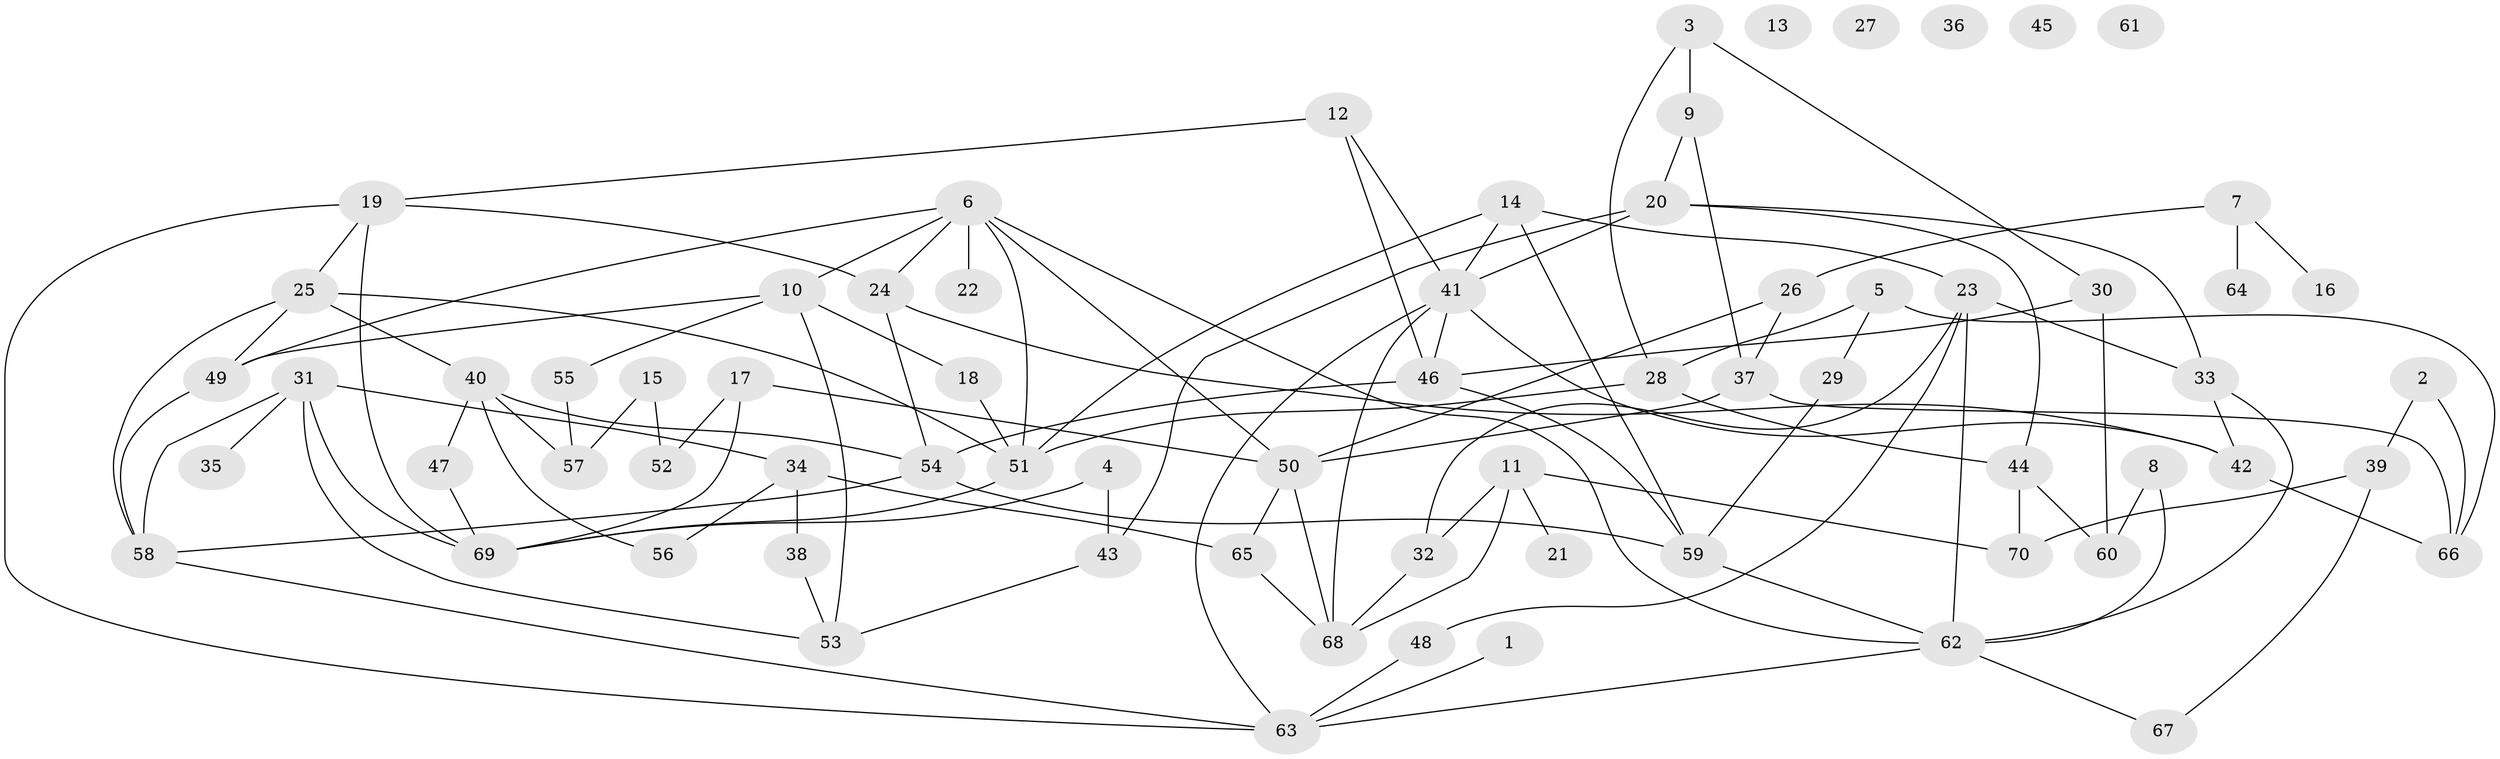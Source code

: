 // coarse degree distribution, {1: 0.08163265306122448, 2: 0.14285714285714285, 5: 0.14285714285714285, 3: 0.20408163265306123, 11: 0.02040816326530612, 0: 0.10204081632653061, 8: 0.04081632653061224, 6: 0.08163265306122448, 4: 0.12244897959183673, 7: 0.04081632653061224, 10: 0.02040816326530612}
// Generated by graph-tools (version 1.1) at 2025/41/03/06/25 10:41:21]
// undirected, 70 vertices, 115 edges
graph export_dot {
graph [start="1"]
  node [color=gray90,style=filled];
  1;
  2;
  3;
  4;
  5;
  6;
  7;
  8;
  9;
  10;
  11;
  12;
  13;
  14;
  15;
  16;
  17;
  18;
  19;
  20;
  21;
  22;
  23;
  24;
  25;
  26;
  27;
  28;
  29;
  30;
  31;
  32;
  33;
  34;
  35;
  36;
  37;
  38;
  39;
  40;
  41;
  42;
  43;
  44;
  45;
  46;
  47;
  48;
  49;
  50;
  51;
  52;
  53;
  54;
  55;
  56;
  57;
  58;
  59;
  60;
  61;
  62;
  63;
  64;
  65;
  66;
  67;
  68;
  69;
  70;
  1 -- 63;
  2 -- 39;
  2 -- 66;
  3 -- 9;
  3 -- 28;
  3 -- 30;
  4 -- 43;
  4 -- 69;
  5 -- 28;
  5 -- 29;
  5 -- 66;
  6 -- 10;
  6 -- 22;
  6 -- 24;
  6 -- 49;
  6 -- 50;
  6 -- 51;
  6 -- 62;
  7 -- 16;
  7 -- 26;
  7 -- 64;
  8 -- 60;
  8 -- 62;
  9 -- 20;
  9 -- 37;
  10 -- 18;
  10 -- 49;
  10 -- 53;
  10 -- 55;
  11 -- 21;
  11 -- 32;
  11 -- 68;
  11 -- 70;
  12 -- 19;
  12 -- 41;
  12 -- 46;
  14 -- 23;
  14 -- 41;
  14 -- 51;
  14 -- 59;
  15 -- 52;
  15 -- 57;
  17 -- 50;
  17 -- 52;
  17 -- 69;
  18 -- 51;
  19 -- 24;
  19 -- 25;
  19 -- 63;
  19 -- 69;
  20 -- 33;
  20 -- 41;
  20 -- 43;
  20 -- 44;
  23 -- 32;
  23 -- 33;
  23 -- 48;
  23 -- 62;
  24 -- 42;
  24 -- 54;
  25 -- 40;
  25 -- 49;
  25 -- 51;
  25 -- 58;
  26 -- 37;
  26 -- 50;
  28 -- 44;
  28 -- 51;
  29 -- 59;
  30 -- 46;
  30 -- 60;
  31 -- 34;
  31 -- 35;
  31 -- 53;
  31 -- 58;
  31 -- 69;
  32 -- 68;
  33 -- 42;
  33 -- 62;
  34 -- 38;
  34 -- 56;
  34 -- 65;
  37 -- 50;
  37 -- 66;
  38 -- 53;
  39 -- 67;
  39 -- 70;
  40 -- 47;
  40 -- 54;
  40 -- 56;
  40 -- 57;
  41 -- 42;
  41 -- 46;
  41 -- 63;
  41 -- 68;
  42 -- 66;
  43 -- 53;
  44 -- 60;
  44 -- 70;
  46 -- 54;
  46 -- 59;
  47 -- 69;
  48 -- 63;
  49 -- 58;
  50 -- 65;
  50 -- 68;
  51 -- 69;
  54 -- 58;
  54 -- 59;
  55 -- 57;
  58 -- 63;
  59 -- 62;
  62 -- 63;
  62 -- 67;
  65 -- 68;
}
